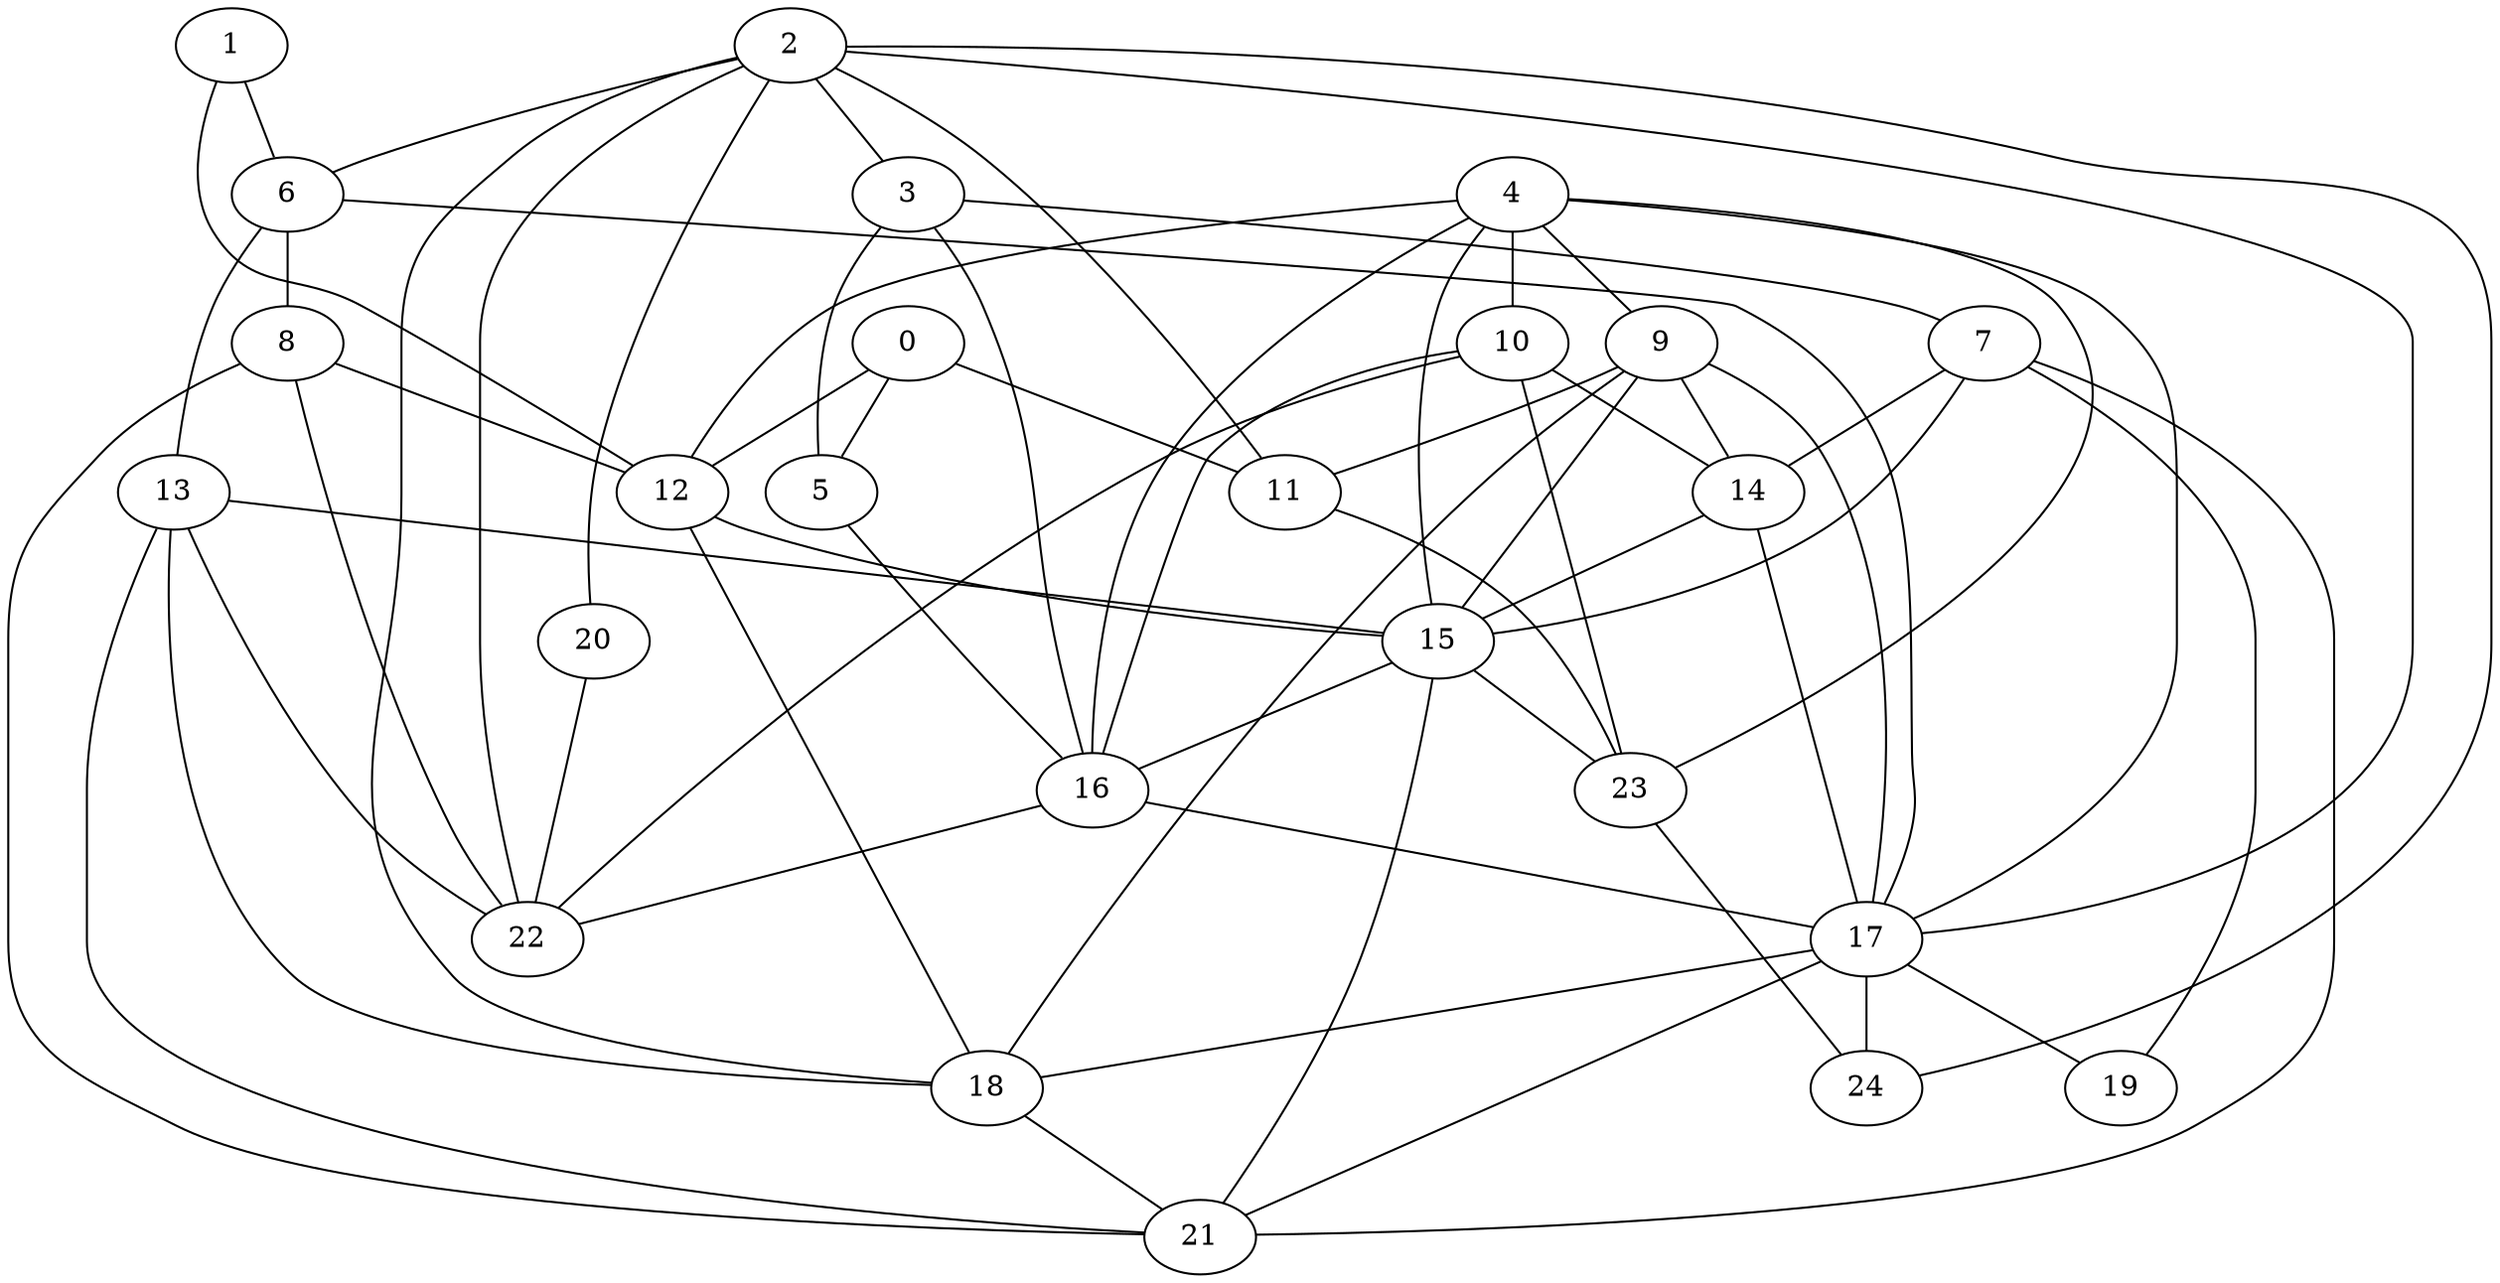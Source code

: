 strict graph "gnp_random_graph(25,0.25)" {
0;
1;
2;
3;
4;
5;
6;
7;
8;
9;
10;
11;
12;
13;
14;
15;
16;
17;
18;
19;
20;
21;
22;
23;
24;
0 -- 11  [is_available=True, prob="0.997770299066"];
0 -- 12  [is_available=True, prob="0.323670032767"];
0 -- 5  [is_available=True, prob="0.741708368028"];
1 -- 12  [is_available=True, prob="1.0"];
1 -- 6  [is_available=True, prob="0.912729596959"];
2 -- 3  [is_available=True, prob="0.360711804104"];
2 -- 6  [is_available=True, prob="0.654951824514"];
2 -- 11  [is_available=True, prob="1.0"];
2 -- 17  [is_available=True, prob="0.403585920037"];
2 -- 18  [is_available=True, prob="0.556838454358"];
2 -- 20  [is_available=True, prob="1.0"];
2 -- 22  [is_available=True, prob="0.31038427875"];
2 -- 24  [is_available=True, prob="0.589951526"];
3 -- 16  [is_available=True, prob="0.0712023862638"];
3 -- 5  [is_available=True, prob="0.822764441772"];
3 -- 7  [is_available=True, prob="1.0"];
4 -- 9  [is_available=True, prob="1.0"];
4 -- 10  [is_available=True, prob="1.0"];
4 -- 12  [is_available=True, prob="0.605366541023"];
4 -- 15  [is_available=True, prob="0.981352168729"];
4 -- 16  [is_available=True, prob="1.0"];
4 -- 17  [is_available=True, prob="0.59496760474"];
4 -- 23  [is_available=True, prob="0.622834819327"];
5 -- 16  [is_available=True, prob="0.204130352254"];
6 -- 8  [is_available=True, prob="0.844178431489"];
6 -- 13  [is_available=True, prob="1.0"];
6 -- 17  [is_available=True, prob="1.0"];
7 -- 19  [is_available=True, prob="0.531646369641"];
7 -- 21  [is_available=True, prob="0.991580013411"];
7 -- 14  [is_available=True, prob="0.766912752424"];
7 -- 15  [is_available=True, prob="0.711824455945"];
8 -- 22  [is_available=True, prob="0.331769535614"];
8 -- 12  [is_available=True, prob="0.946933450396"];
8 -- 21  [is_available=True, prob="0.189934094821"];
9 -- 11  [is_available=True, prob="0.400562535802"];
9 -- 14  [is_available=True, prob="0.270110061674"];
9 -- 15  [is_available=True, prob="0.215292447141"];
9 -- 17  [is_available=True, prob="0.158823925476"];
9 -- 18  [is_available=True, prob="1.0"];
10 -- 16  [is_available=True, prob="0.0403227028082"];
10 -- 22  [is_available=True, prob="1.0"];
10 -- 14  [is_available=True, prob="0.330852462357"];
10 -- 23  [is_available=True, prob="1.0"];
11 -- 23  [is_available=True, prob="1.0"];
12 -- 15  [is_available=True, prob="1.0"];
12 -- 18  [is_available=True, prob="0.179637263281"];
13 -- 18  [is_available=True, prob="0.831151501433"];
13 -- 22  [is_available=True, prob="0.321526303221"];
13 -- 21  [is_available=True, prob="0.328763954087"];
13 -- 15  [is_available=True, prob="0.603414887388"];
14 -- 15  [is_available=True, prob="0.53024355282"];
14 -- 17  [is_available=True, prob="0.791133272522"];
15 -- 16  [is_available=True, prob="0.897748775095"];
15 -- 21  [is_available=True, prob="0.911914949241"];
15 -- 23  [is_available=True, prob="1.0"];
16 -- 17  [is_available=True, prob="1.0"];
16 -- 22  [is_available=True, prob="0.484898358241"];
17 -- 18  [is_available=True, prob="0.891605548793"];
17 -- 19  [is_available=True, prob="0.227239258415"];
17 -- 21  [is_available=True, prob="0.833158065404"];
17 -- 24  [is_available=True, prob="0.752926808902"];
18 -- 21  [is_available=True, prob="1.0"];
20 -- 22  [is_available=True, prob="0.280027126588"];
23 -- 24  [is_available=True, prob="0.102841103574"];
}
